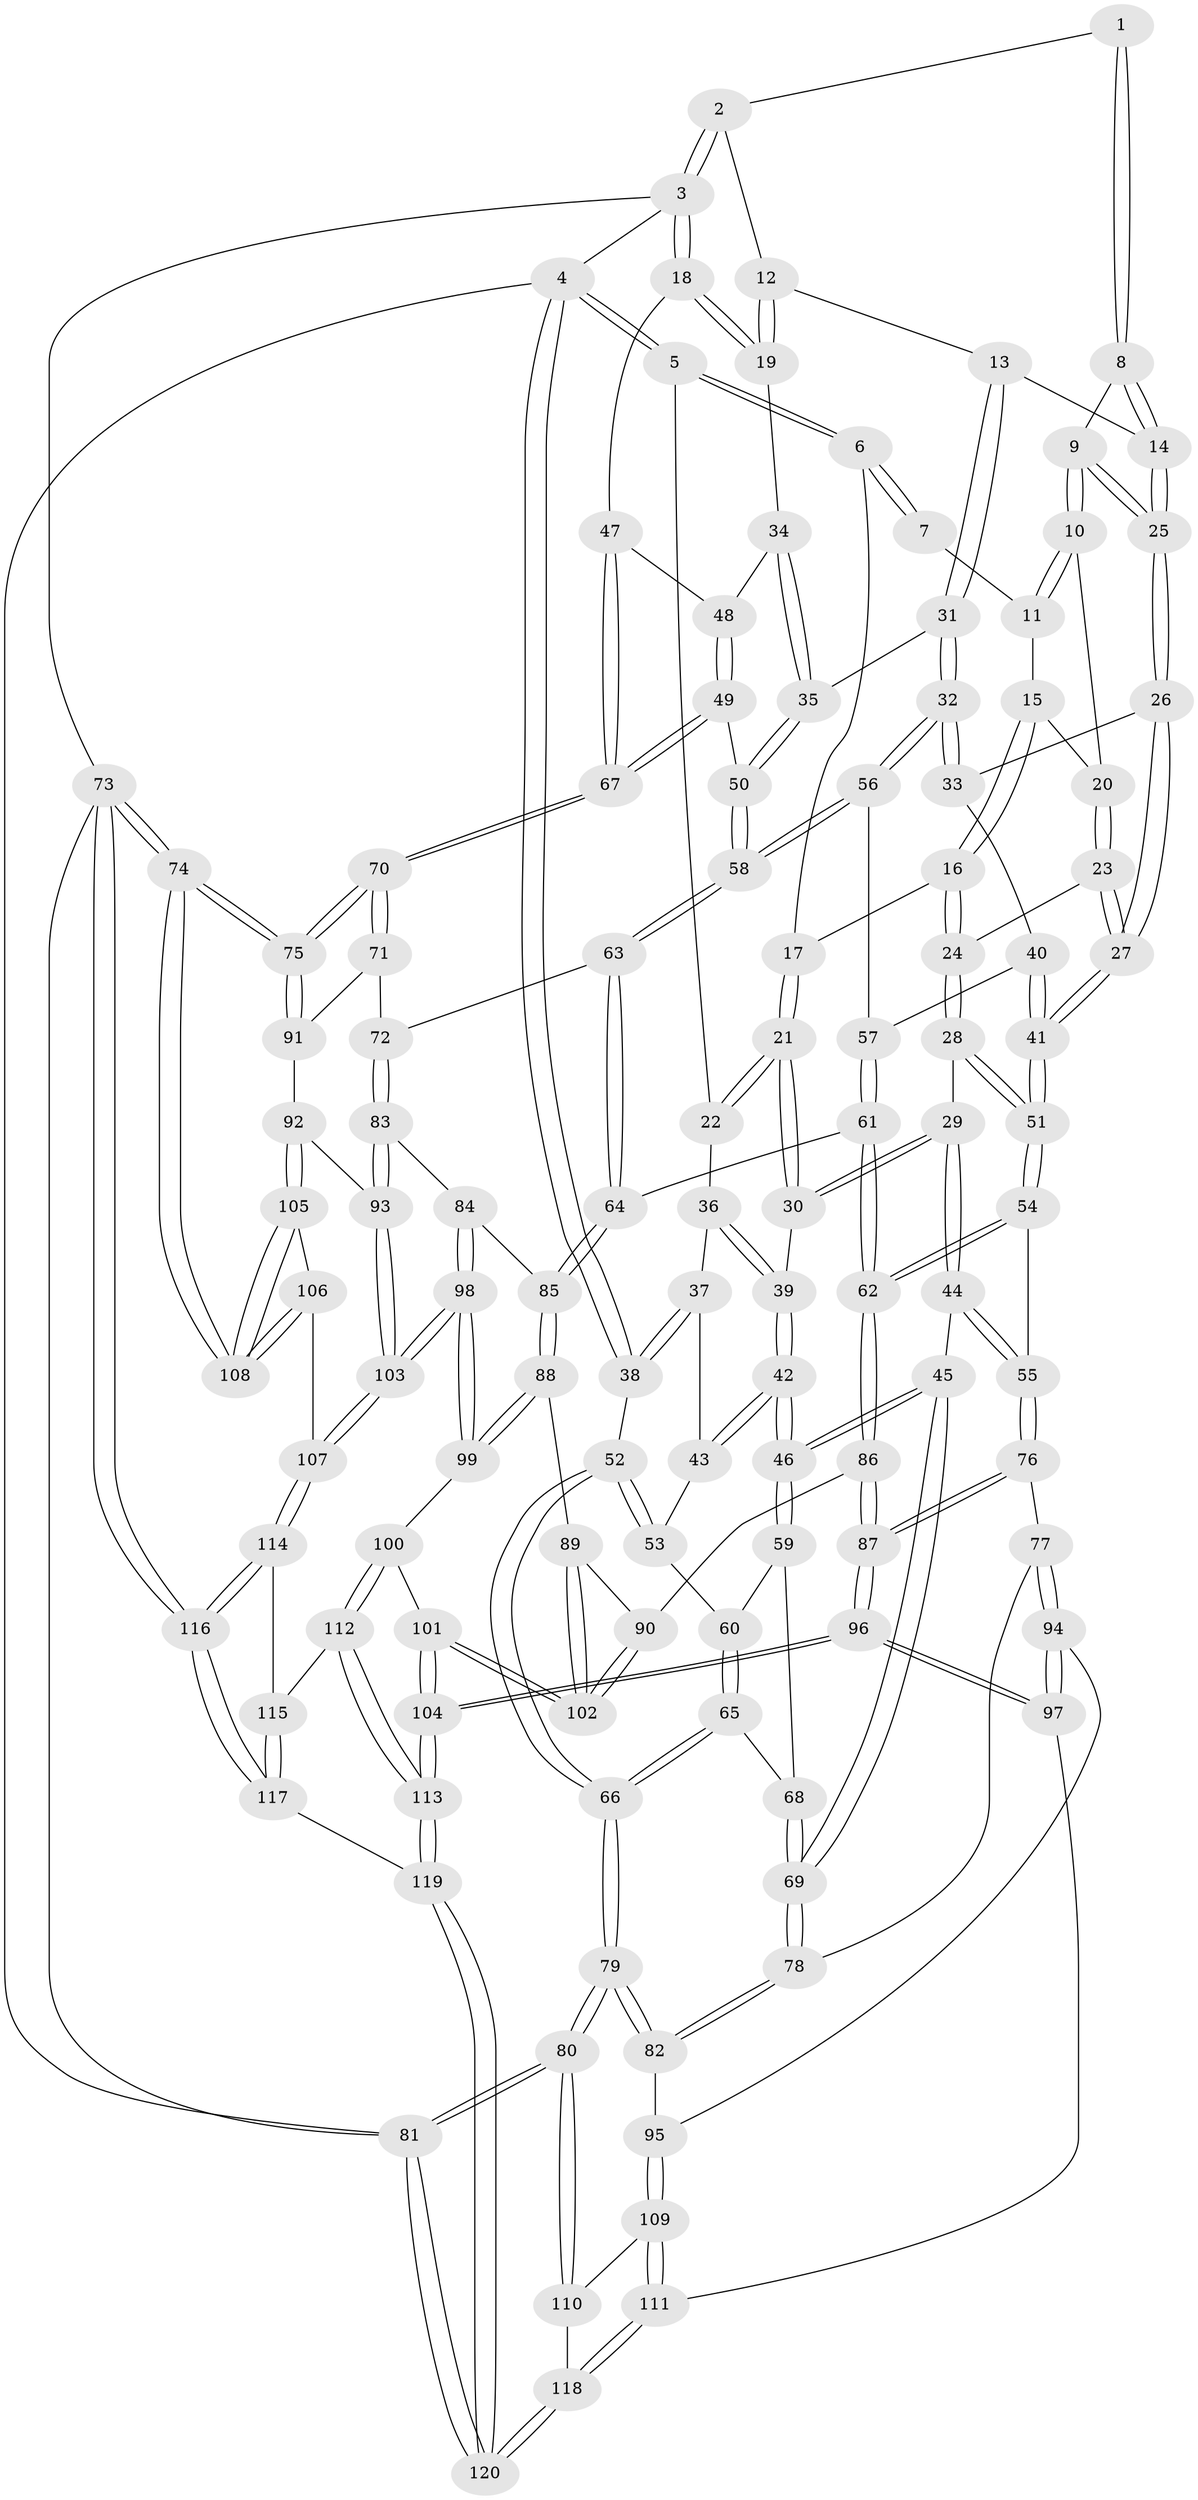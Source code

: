 // Generated by graph-tools (version 1.1) at 2025/38/03/09/25 02:38:42]
// undirected, 120 vertices, 297 edges
graph export_dot {
graph [start="1"]
  node [color=gray90,style=filled];
  1 [pos="+0.6405504050254294+0"];
  2 [pos="+0.805133735123888+0"];
  3 [pos="+1+0"];
  4 [pos="+0+0"];
  5 [pos="+0.1253149950609303+0"];
  6 [pos="+0.15319814051020186+0"];
  7 [pos="+0.43878299596523923+0"];
  8 [pos="+0.6224514672356538+0"];
  9 [pos="+0.5582536934544698+0.05931188032876746"];
  10 [pos="+0.5443557705578148+0.055057065627372656"];
  11 [pos="+0.45494701740827526+0"];
  12 [pos="+0.7849252448810522+0"];
  13 [pos="+0.7022345710539539+0.09105911903472723"];
  14 [pos="+0.6914138147920008+0.0841132868685533"];
  15 [pos="+0.4458889697661905+0.027111890409505426"];
  16 [pos="+0.398482989979128+0.06843450126611311"];
  17 [pos="+0.3358093169048197+0.022093306588072695"];
  18 [pos="+1+0"];
  19 [pos="+0.8410357234188346+0.11297116385935341"];
  20 [pos="+0.48711131800430474+0.061741622991054956"];
  21 [pos="+0.30587648882014595+0.12944681961668852"];
  22 [pos="+0.14879636604191826+0.011785415858780672"];
  23 [pos="+0.45767762395659456+0.16970565942924798"];
  24 [pos="+0.39649888253971605+0.16414800735164806"];
  25 [pos="+0.56969410317054+0.11208087286606219"];
  26 [pos="+0.5651830688318628+0.1312160416196308"];
  27 [pos="+0.49238295708148616+0.18581563453168484"];
  28 [pos="+0.37451715725615997+0.17524635963165308"];
  29 [pos="+0.36232248776750065+0.17947188120683144"];
  30 [pos="+0.32038055928769643+0.15408986930394727"];
  31 [pos="+0.7562908432787838+0.19564025711948502"];
  32 [pos="+0.7558141669641203+0.19654742753811202"];
  33 [pos="+0.614488651260797+0.16592728632060433"];
  34 [pos="+0.8306979207395374+0.1465200100035476"];
  35 [pos="+0.8117818335255504+0.16514648430895756"];
  36 [pos="+0.1392394217398657+0.05297013481758979"];
  37 [pos="+0.10697731404816208+0.11018504405772729"];
  38 [pos="+0+0.051172205306778226"];
  39 [pos="+0.22649346988089114+0.18446799584533768"];
  40 [pos="+0.5723358599817727+0.256999064985647"];
  41 [pos="+0.5280888718222847+0.2728750088073059"];
  42 [pos="+0.1967233495638217+0.2711799258416685"];
  43 [pos="+0.08287340404506385+0.16949370059628227"];
  44 [pos="+0.2875493326988794+0.3698037706027376"];
  45 [pos="+0.23123169499146945+0.3706868756977014"];
  46 [pos="+0.22863113633530394+0.3684963761740699"];
  47 [pos="+1+0"];
  48 [pos="+0.9335862853908538+0.1552870674452631"];
  49 [pos="+1+0.3260680441101422"];
  50 [pos="+1+0.3260768326717656"];
  51 [pos="+0.4991198443639159+0.3977174043381392"];
  52 [pos="+0+0.26431528100228435"];
  53 [pos="+0+0.2305017246433874"];
  54 [pos="+0.48999782893355054+0.46162220499319623"];
  55 [pos="+0.44125112511408254+0.45309859044234274"];
  56 [pos="+0.7508270121574171+0.22382955141410496"];
  57 [pos="+0.7247199117371653+0.24619408874367213"];
  58 [pos="+0.8601438293137023+0.373125448152186"];
  59 [pos="+0.14927094169845953+0.3563122917032623"];
  60 [pos="+0.12325353627478115+0.3470887953986885"];
  61 [pos="+0.6042174449103909+0.4815175398779721"];
  62 [pos="+0.5067472353440478+0.475771611992898"];
  63 [pos="+0.8098296419047519+0.47568586464763846"];
  64 [pos="+0.6684769184190282+0.5125352471141144"];
  65 [pos="+0+0.4152011972838243"];
  66 [pos="+0+0.42535880859073855"];
  67 [pos="+1+0.35421068472063544"];
  68 [pos="+0.04624350940199923+0.4328891582997484"];
  69 [pos="+0.15163665240749044+0.526567106746903"];
  70 [pos="+1+0.5316772500052078"];
  71 [pos="+0.9981600102081468+0.5792704720150973"];
  72 [pos="+0.8684936181974344+0.5278731390482878"];
  73 [pos="+1+1"];
  74 [pos="+1+1"];
  75 [pos="+1+1"];
  76 [pos="+0.26948935358064713+0.610244391073837"];
  77 [pos="+0.19520282466028777+0.6066342048030064"];
  78 [pos="+0.1427588773106117+0.5582186699292495"];
  79 [pos="+0+0.5948132551420134"];
  80 [pos="+0+0.7936060592612615"];
  81 [pos="+0+1"];
  82 [pos="+0.002192846592197883+0.6056933828600579"];
  83 [pos="+0.8239092310714532+0.6690627722552865"];
  84 [pos="+0.789168949940827+0.6674216907706695"];
  85 [pos="+0.6984825998890746+0.6206945017402496"];
  86 [pos="+0.46983176266120685+0.6629684463111463"];
  87 [pos="+0.38976881266348873+0.7515371185346751"];
  88 [pos="+0.6963725571482174+0.6268365135705138"];
  89 [pos="+0.6897919374528362+0.6330435075603775"];
  90 [pos="+0.5373864200041184+0.7050695435193182"];
  91 [pos="+0.9075885312641425+0.7071579205953785"];
  92 [pos="+0.8930240382665839+0.7127789874655663"];
  93 [pos="+0.8863175016215891+0.7124494215187729"];
  94 [pos="+0.1925118085549795+0.7148380975011116"];
  95 [pos="+0.10035071457888133+0.7486820799984089"];
  96 [pos="+0.36287915688679007+0.835092114718934"];
  97 [pos="+0.2861414707983429+0.8260981013555765"];
  98 [pos="+0.7556494486951154+0.813633904308913"];
  99 [pos="+0.704180850204218+0.7690251027865541"];
  100 [pos="+0.6195549709420259+0.7754964721115427"];
  101 [pos="+0.5905736646268854+0.7507065114447822"];
  102 [pos="+0.590025126602043+0.7494385419867183"];
  103 [pos="+0.7646635012601554+0.8274147746725055"];
  104 [pos="+0.424771713109402+0.9398433951316612"];
  105 [pos="+0.8986713564933018+0.7774171259176076"];
  106 [pos="+0.8002714135026217+0.8427342932663869"];
  107 [pos="+0.7648313401318461+0.8287062561256107"];
  108 [pos="+0.9204089221420676+0.8966845912907606"];
  109 [pos="+0.0892614116408354+0.7919060518579984"];
  110 [pos="+0+0.8179636227121602"];
  111 [pos="+0.14722998418929795+0.8864916602555905"];
  112 [pos="+0.6101521056023531+0.9059375023655466"];
  113 [pos="+0.4551263225296679+1"];
  114 [pos="+0.7305540139564712+0.8825398395953373"];
  115 [pos="+0.722427984913936+0.888687510207208"];
  116 [pos="+1+1"];
  117 [pos="+0.738577121928894+1"];
  118 [pos="+0.12617958879654875+0.9236459065846738"];
  119 [pos="+0.4501903772053991+1"];
  120 [pos="+0.05843402733461091+1"];
  1 -- 2;
  1 -- 8;
  1 -- 8;
  2 -- 3;
  2 -- 3;
  2 -- 12;
  3 -- 4;
  3 -- 18;
  3 -- 18;
  3 -- 73;
  4 -- 5;
  4 -- 5;
  4 -- 38;
  4 -- 38;
  4 -- 81;
  5 -- 6;
  5 -- 6;
  5 -- 22;
  6 -- 7;
  6 -- 7;
  6 -- 17;
  7 -- 11;
  8 -- 9;
  8 -- 14;
  8 -- 14;
  9 -- 10;
  9 -- 10;
  9 -- 25;
  9 -- 25;
  10 -- 11;
  10 -- 11;
  10 -- 20;
  11 -- 15;
  12 -- 13;
  12 -- 19;
  12 -- 19;
  13 -- 14;
  13 -- 31;
  13 -- 31;
  14 -- 25;
  14 -- 25;
  15 -- 16;
  15 -- 16;
  15 -- 20;
  16 -- 17;
  16 -- 24;
  16 -- 24;
  17 -- 21;
  17 -- 21;
  18 -- 19;
  18 -- 19;
  18 -- 47;
  19 -- 34;
  20 -- 23;
  20 -- 23;
  21 -- 22;
  21 -- 22;
  21 -- 30;
  21 -- 30;
  22 -- 36;
  23 -- 24;
  23 -- 27;
  23 -- 27;
  24 -- 28;
  24 -- 28;
  25 -- 26;
  25 -- 26;
  26 -- 27;
  26 -- 27;
  26 -- 33;
  27 -- 41;
  27 -- 41;
  28 -- 29;
  28 -- 51;
  28 -- 51;
  29 -- 30;
  29 -- 30;
  29 -- 44;
  29 -- 44;
  30 -- 39;
  31 -- 32;
  31 -- 32;
  31 -- 35;
  32 -- 33;
  32 -- 33;
  32 -- 56;
  32 -- 56;
  33 -- 40;
  34 -- 35;
  34 -- 35;
  34 -- 48;
  35 -- 50;
  35 -- 50;
  36 -- 37;
  36 -- 39;
  36 -- 39;
  37 -- 38;
  37 -- 38;
  37 -- 43;
  38 -- 52;
  39 -- 42;
  39 -- 42;
  40 -- 41;
  40 -- 41;
  40 -- 57;
  41 -- 51;
  41 -- 51;
  42 -- 43;
  42 -- 43;
  42 -- 46;
  42 -- 46;
  43 -- 53;
  44 -- 45;
  44 -- 55;
  44 -- 55;
  45 -- 46;
  45 -- 46;
  45 -- 69;
  45 -- 69;
  46 -- 59;
  46 -- 59;
  47 -- 48;
  47 -- 67;
  47 -- 67;
  48 -- 49;
  48 -- 49;
  49 -- 50;
  49 -- 67;
  49 -- 67;
  50 -- 58;
  50 -- 58;
  51 -- 54;
  51 -- 54;
  52 -- 53;
  52 -- 53;
  52 -- 66;
  52 -- 66;
  53 -- 60;
  54 -- 55;
  54 -- 62;
  54 -- 62;
  55 -- 76;
  55 -- 76;
  56 -- 57;
  56 -- 58;
  56 -- 58;
  57 -- 61;
  57 -- 61;
  58 -- 63;
  58 -- 63;
  59 -- 60;
  59 -- 68;
  60 -- 65;
  60 -- 65;
  61 -- 62;
  61 -- 62;
  61 -- 64;
  62 -- 86;
  62 -- 86;
  63 -- 64;
  63 -- 64;
  63 -- 72;
  64 -- 85;
  64 -- 85;
  65 -- 66;
  65 -- 66;
  65 -- 68;
  66 -- 79;
  66 -- 79;
  67 -- 70;
  67 -- 70;
  68 -- 69;
  68 -- 69;
  69 -- 78;
  69 -- 78;
  70 -- 71;
  70 -- 71;
  70 -- 75;
  70 -- 75;
  71 -- 72;
  71 -- 91;
  72 -- 83;
  72 -- 83;
  73 -- 74;
  73 -- 74;
  73 -- 116;
  73 -- 116;
  73 -- 81;
  74 -- 75;
  74 -- 75;
  74 -- 108;
  74 -- 108;
  75 -- 91;
  75 -- 91;
  76 -- 77;
  76 -- 87;
  76 -- 87;
  77 -- 78;
  77 -- 94;
  77 -- 94;
  78 -- 82;
  78 -- 82;
  79 -- 80;
  79 -- 80;
  79 -- 82;
  79 -- 82;
  80 -- 81;
  80 -- 81;
  80 -- 110;
  80 -- 110;
  81 -- 120;
  81 -- 120;
  82 -- 95;
  83 -- 84;
  83 -- 93;
  83 -- 93;
  84 -- 85;
  84 -- 98;
  84 -- 98;
  85 -- 88;
  85 -- 88;
  86 -- 87;
  86 -- 87;
  86 -- 90;
  87 -- 96;
  87 -- 96;
  88 -- 89;
  88 -- 99;
  88 -- 99;
  89 -- 90;
  89 -- 102;
  89 -- 102;
  90 -- 102;
  90 -- 102;
  91 -- 92;
  92 -- 93;
  92 -- 105;
  92 -- 105;
  93 -- 103;
  93 -- 103;
  94 -- 95;
  94 -- 97;
  94 -- 97;
  95 -- 109;
  95 -- 109;
  96 -- 97;
  96 -- 97;
  96 -- 104;
  96 -- 104;
  97 -- 111;
  98 -- 99;
  98 -- 99;
  98 -- 103;
  98 -- 103;
  99 -- 100;
  100 -- 101;
  100 -- 112;
  100 -- 112;
  101 -- 102;
  101 -- 102;
  101 -- 104;
  101 -- 104;
  103 -- 107;
  103 -- 107;
  104 -- 113;
  104 -- 113;
  105 -- 106;
  105 -- 108;
  105 -- 108;
  106 -- 107;
  106 -- 108;
  106 -- 108;
  107 -- 114;
  107 -- 114;
  109 -- 110;
  109 -- 111;
  109 -- 111;
  110 -- 118;
  111 -- 118;
  111 -- 118;
  112 -- 113;
  112 -- 113;
  112 -- 115;
  113 -- 119;
  113 -- 119;
  114 -- 115;
  114 -- 116;
  114 -- 116;
  115 -- 117;
  115 -- 117;
  116 -- 117;
  116 -- 117;
  117 -- 119;
  118 -- 120;
  118 -- 120;
  119 -- 120;
  119 -- 120;
}
